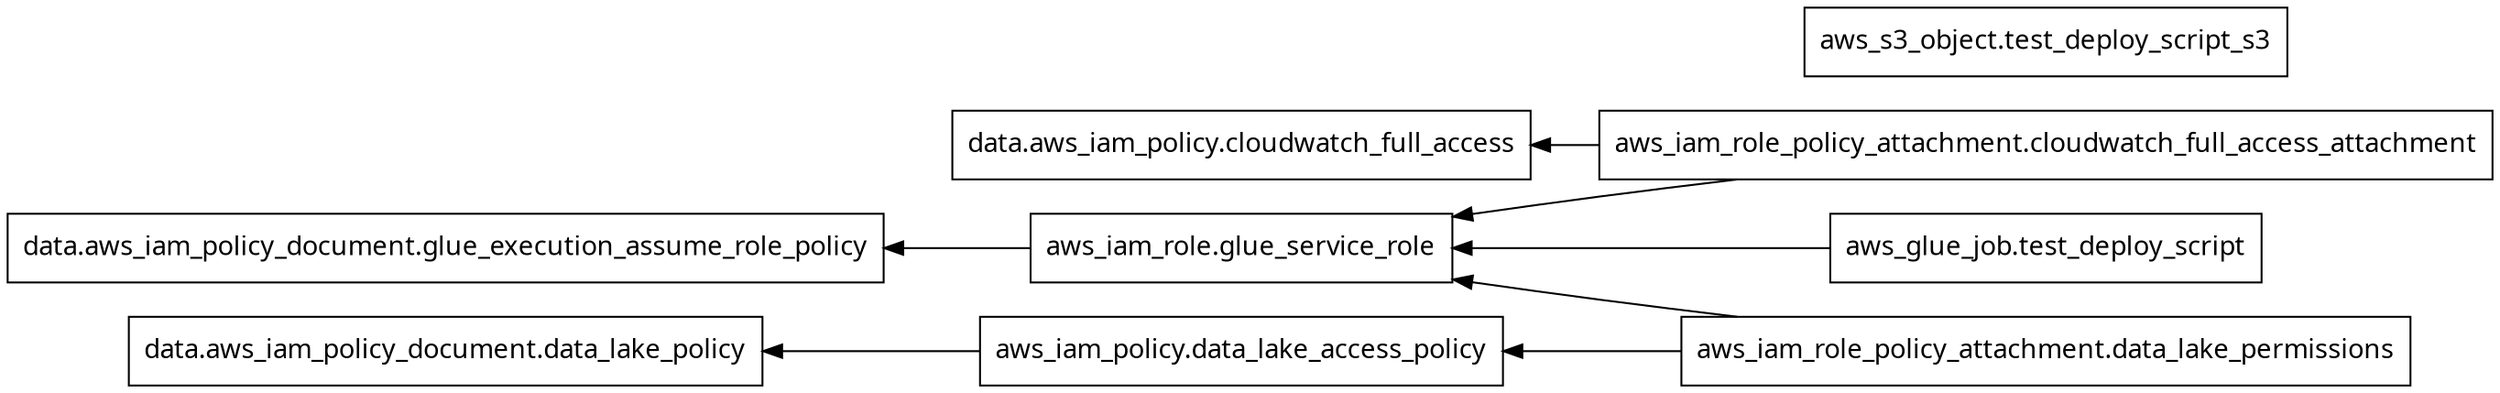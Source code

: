 digraph G {
  rankdir = "RL";
  node [shape = rect, fontname = "sans-serif"];
  "data.aws_iam_policy.cloudwatch_full_access" [label="data.aws_iam_policy.cloudwatch_full_access"];
  "data.aws_iam_policy_document.data_lake_policy" [label="data.aws_iam_policy_document.data_lake_policy"];
  "data.aws_iam_policy_document.glue_execution_assume_role_policy" [label="data.aws_iam_policy_document.glue_execution_assume_role_policy"];
  "aws_glue_job.test_deploy_script" [label="aws_glue_job.test_deploy_script"];
  "aws_iam_policy.data_lake_access_policy" [label="aws_iam_policy.data_lake_access_policy"];
  "aws_iam_role.glue_service_role" [label="aws_iam_role.glue_service_role"];
  "aws_iam_role_policy_attachment.cloudwatch_full_access_attachment" [label="aws_iam_role_policy_attachment.cloudwatch_full_access_attachment"];
  "aws_iam_role_policy_attachment.data_lake_permissions" [label="aws_iam_role_policy_attachment.data_lake_permissions"];
  "aws_s3_object.test_deploy_script_s3" [label="aws_s3_object.test_deploy_script_s3"];
  "aws_glue_job.test_deploy_script" -> "aws_iam_role.glue_service_role";
  "aws_iam_policy.data_lake_access_policy" -> "data.aws_iam_policy_document.data_lake_policy";
  "aws_iam_role.glue_service_role" -> "data.aws_iam_policy_document.glue_execution_assume_role_policy";
  "aws_iam_role_policy_attachment.cloudwatch_full_access_attachment" -> "data.aws_iam_policy.cloudwatch_full_access";
  "aws_iam_role_policy_attachment.cloudwatch_full_access_attachment" -> "aws_iam_role.glue_service_role";
  "aws_iam_role_policy_attachment.data_lake_permissions" -> "aws_iam_policy.data_lake_access_policy";
  "aws_iam_role_policy_attachment.data_lake_permissions" -> "aws_iam_role.glue_service_role";
}
